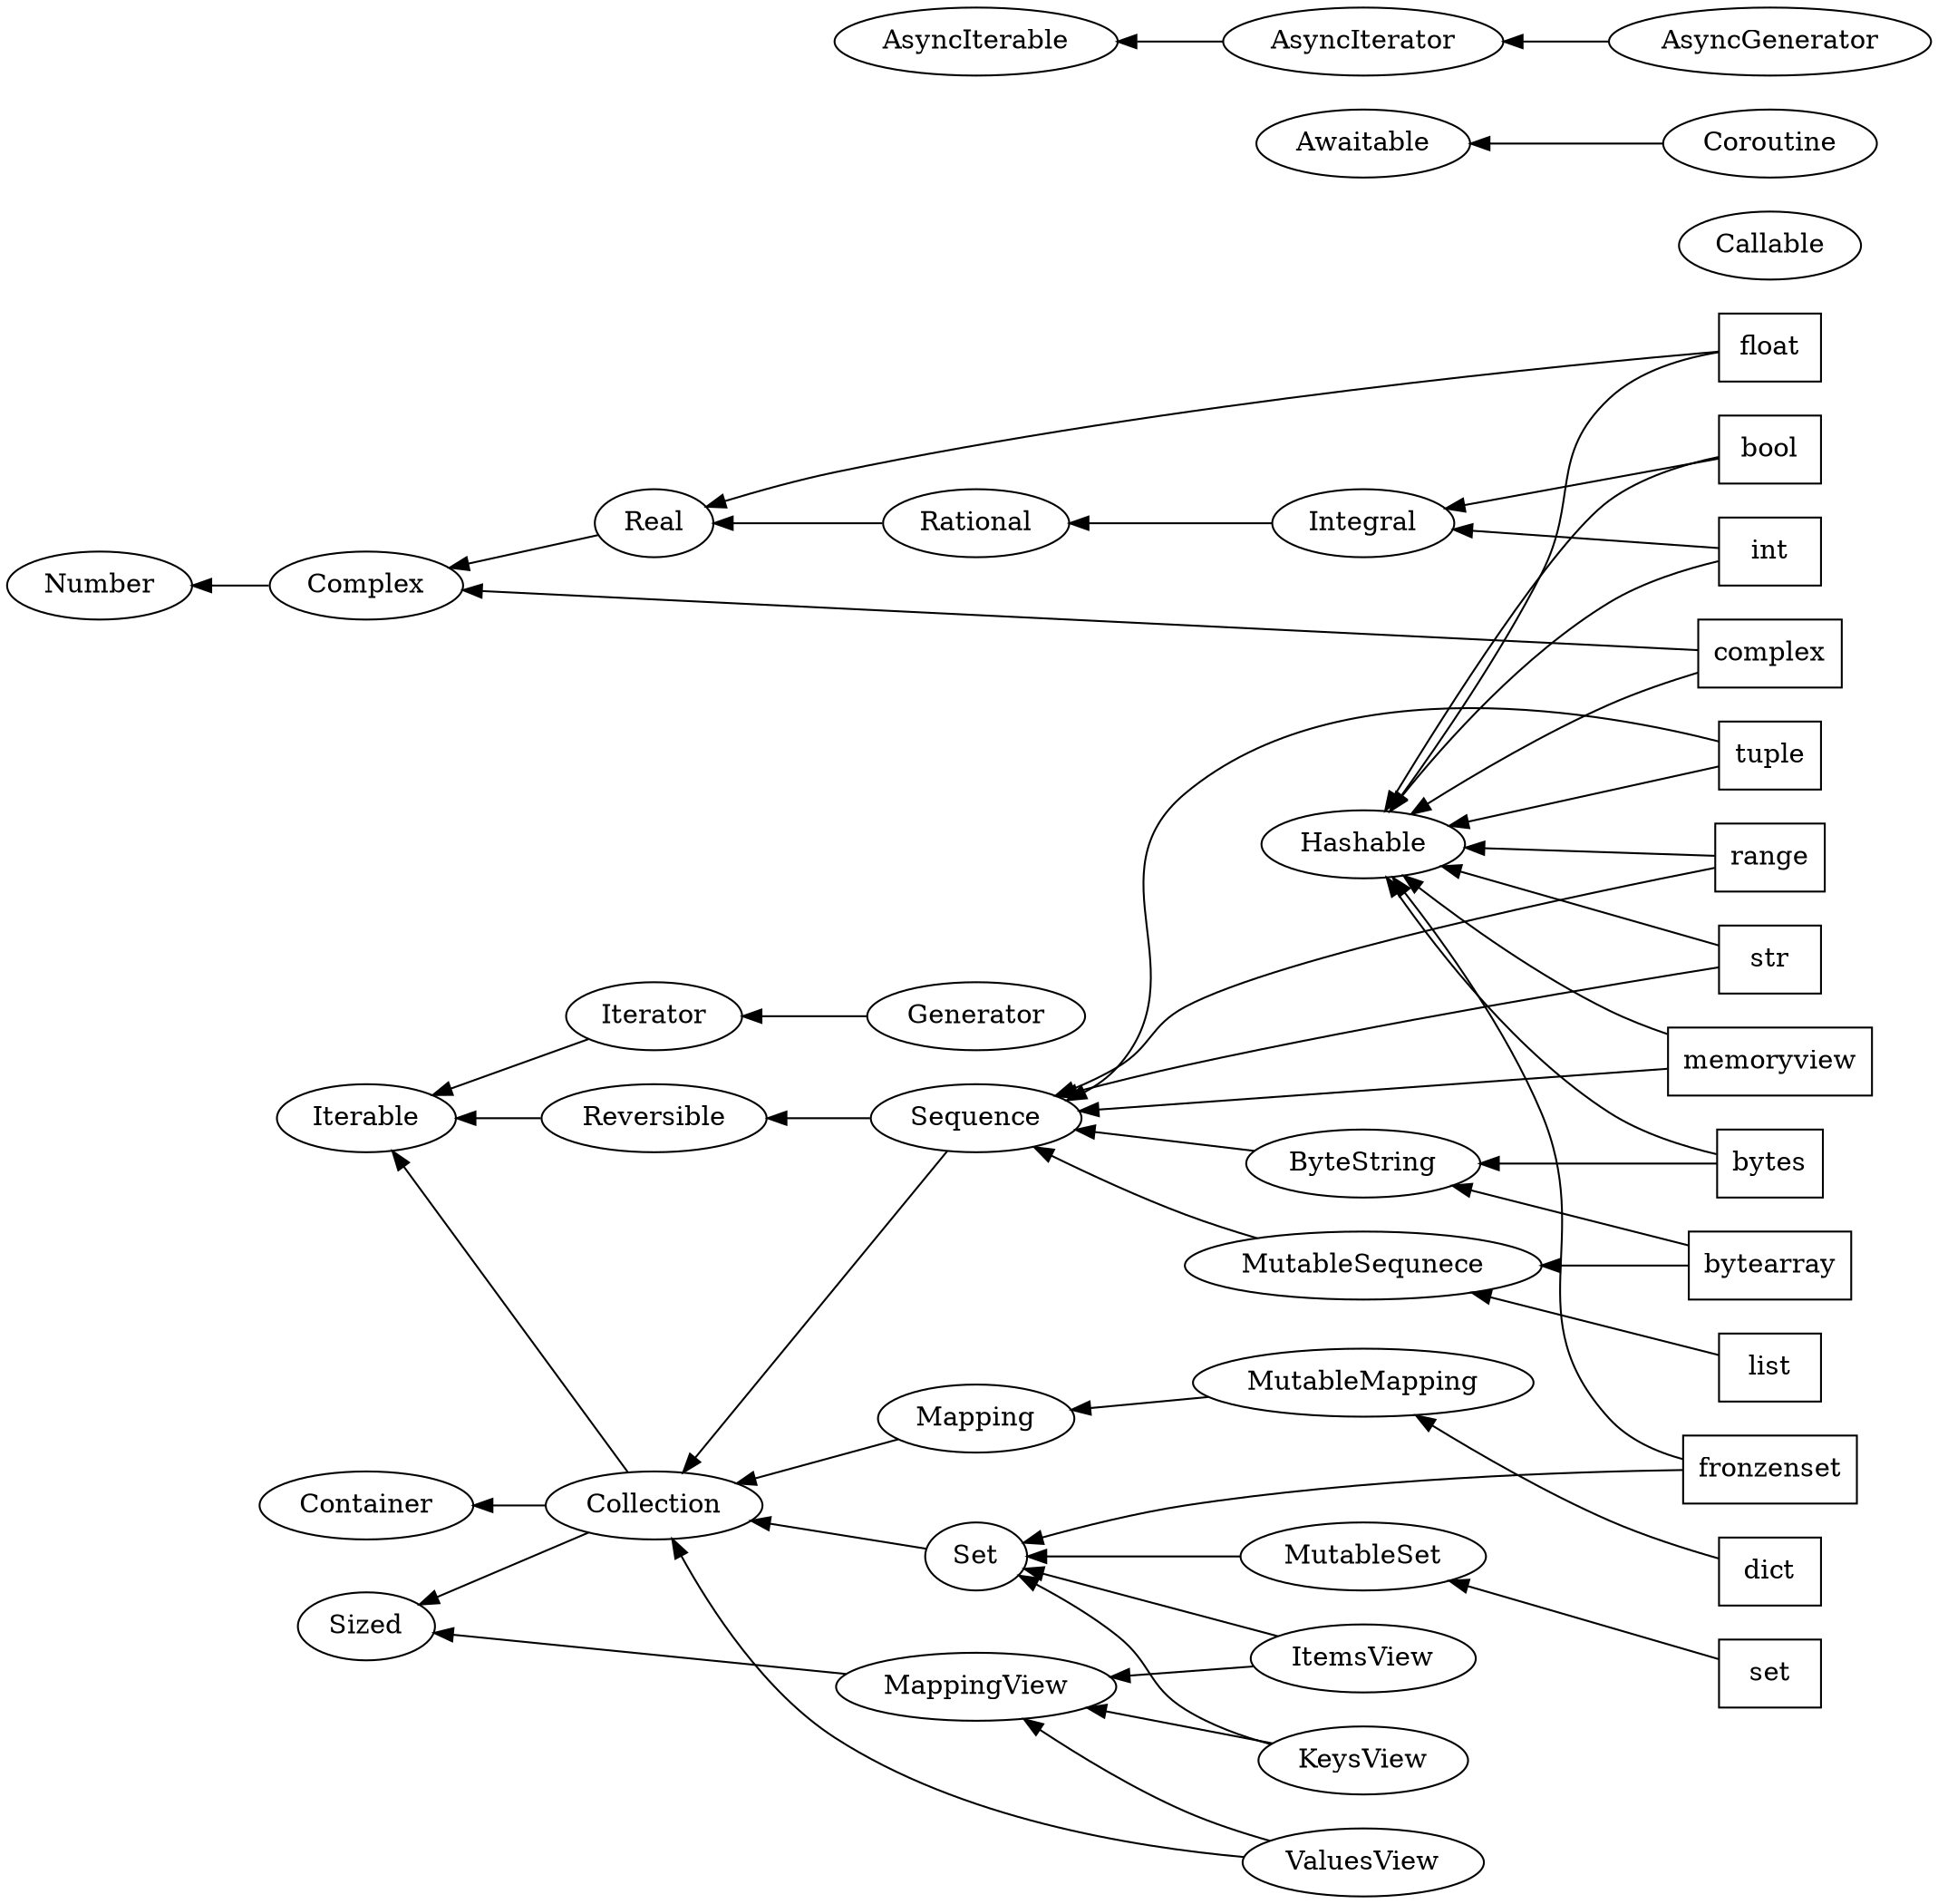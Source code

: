 digraph abc {
  graph [rankdir=RL]
  subgraph abstract {
    Container
    Hashable
    Iterable
    Iterator -> Iterable
    Reversible -> Iterable
    Generator -> Iterator
    Sized
    Callable
    Collection -> Sized
    Collection -> Iterable
    Collection -> Container
    Sequence -> Reversible
    Sequence -> Collection
    MutableSequnece -> Sequence
    ByteString -> Sequence
    Set -> Collection
    MutableSet -> Set
    Mapping -> Collection
    MutableMapping -> Mapping
    MappingView -> Sized
    ItemsView -> MappingView
    ItemsView -> Set
    KeysView -> MappingView
    KeysView -> Set
    ValuesView -> MappingView
    ValuesView -> Collection
    Awaitable
    Coroutine -> Awaitable
    AsyncIterable
    AsyncIterator -> AsyncIterable
    AsyncGenerator -> AsyncIterator
    Number
    Complex -> Number
    Real -> Complex
    Rational -> Real
    Integral -> Rational
  }
  subgraph concret {
    node [shape=box]
    rank=same
    int
    float
    bool
    bool
    complex
    list
    tuple
    range
    str
    bytes
    bytearray
    memoryview
    set
    fronzenset
    dict
  }
  int -> Hashable
  int -> Integral
  float -> Hashable
  float -> Real
  bool -> Hashable
  bool -> Integral
  complex -> Hashable
  complex -> Complex
  list -> MutableSequnece
  tuple -> Sequence
  tuple -> Hashable
  range -> Sequence
  range -> Hashable
  str -> Sequence
  str -> Hashable
  bytes -> ByteString
  bytes -> Hashable
  bytearray -> ByteString
  bytearray -> MutableSequnece
  memoryview -> Sequence
  memoryview -> Hashable
  set -> MutableSet
  fronzenset -> Set
  fronzenset -> Hashable
  dict -> MutableMapping
}
